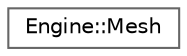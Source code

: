 digraph "Graphical Class Hierarchy"
{
 // LATEX_PDF_SIZE
  bgcolor="transparent";
  edge [fontname=Helvetica,fontsize=10,labelfontname=Helvetica,labelfontsize=10];
  node [fontname=Helvetica,fontsize=10,shape=box,height=0.2,width=0.4];
  rankdir="LR";
  Node0 [label="Engine::Mesh",height=0.2,width=0.4,color="grey40", fillcolor="white", style="filled",URL="$class_engine_1_1_mesh.html",tooltip="Utility class representing a mesh."];
}
